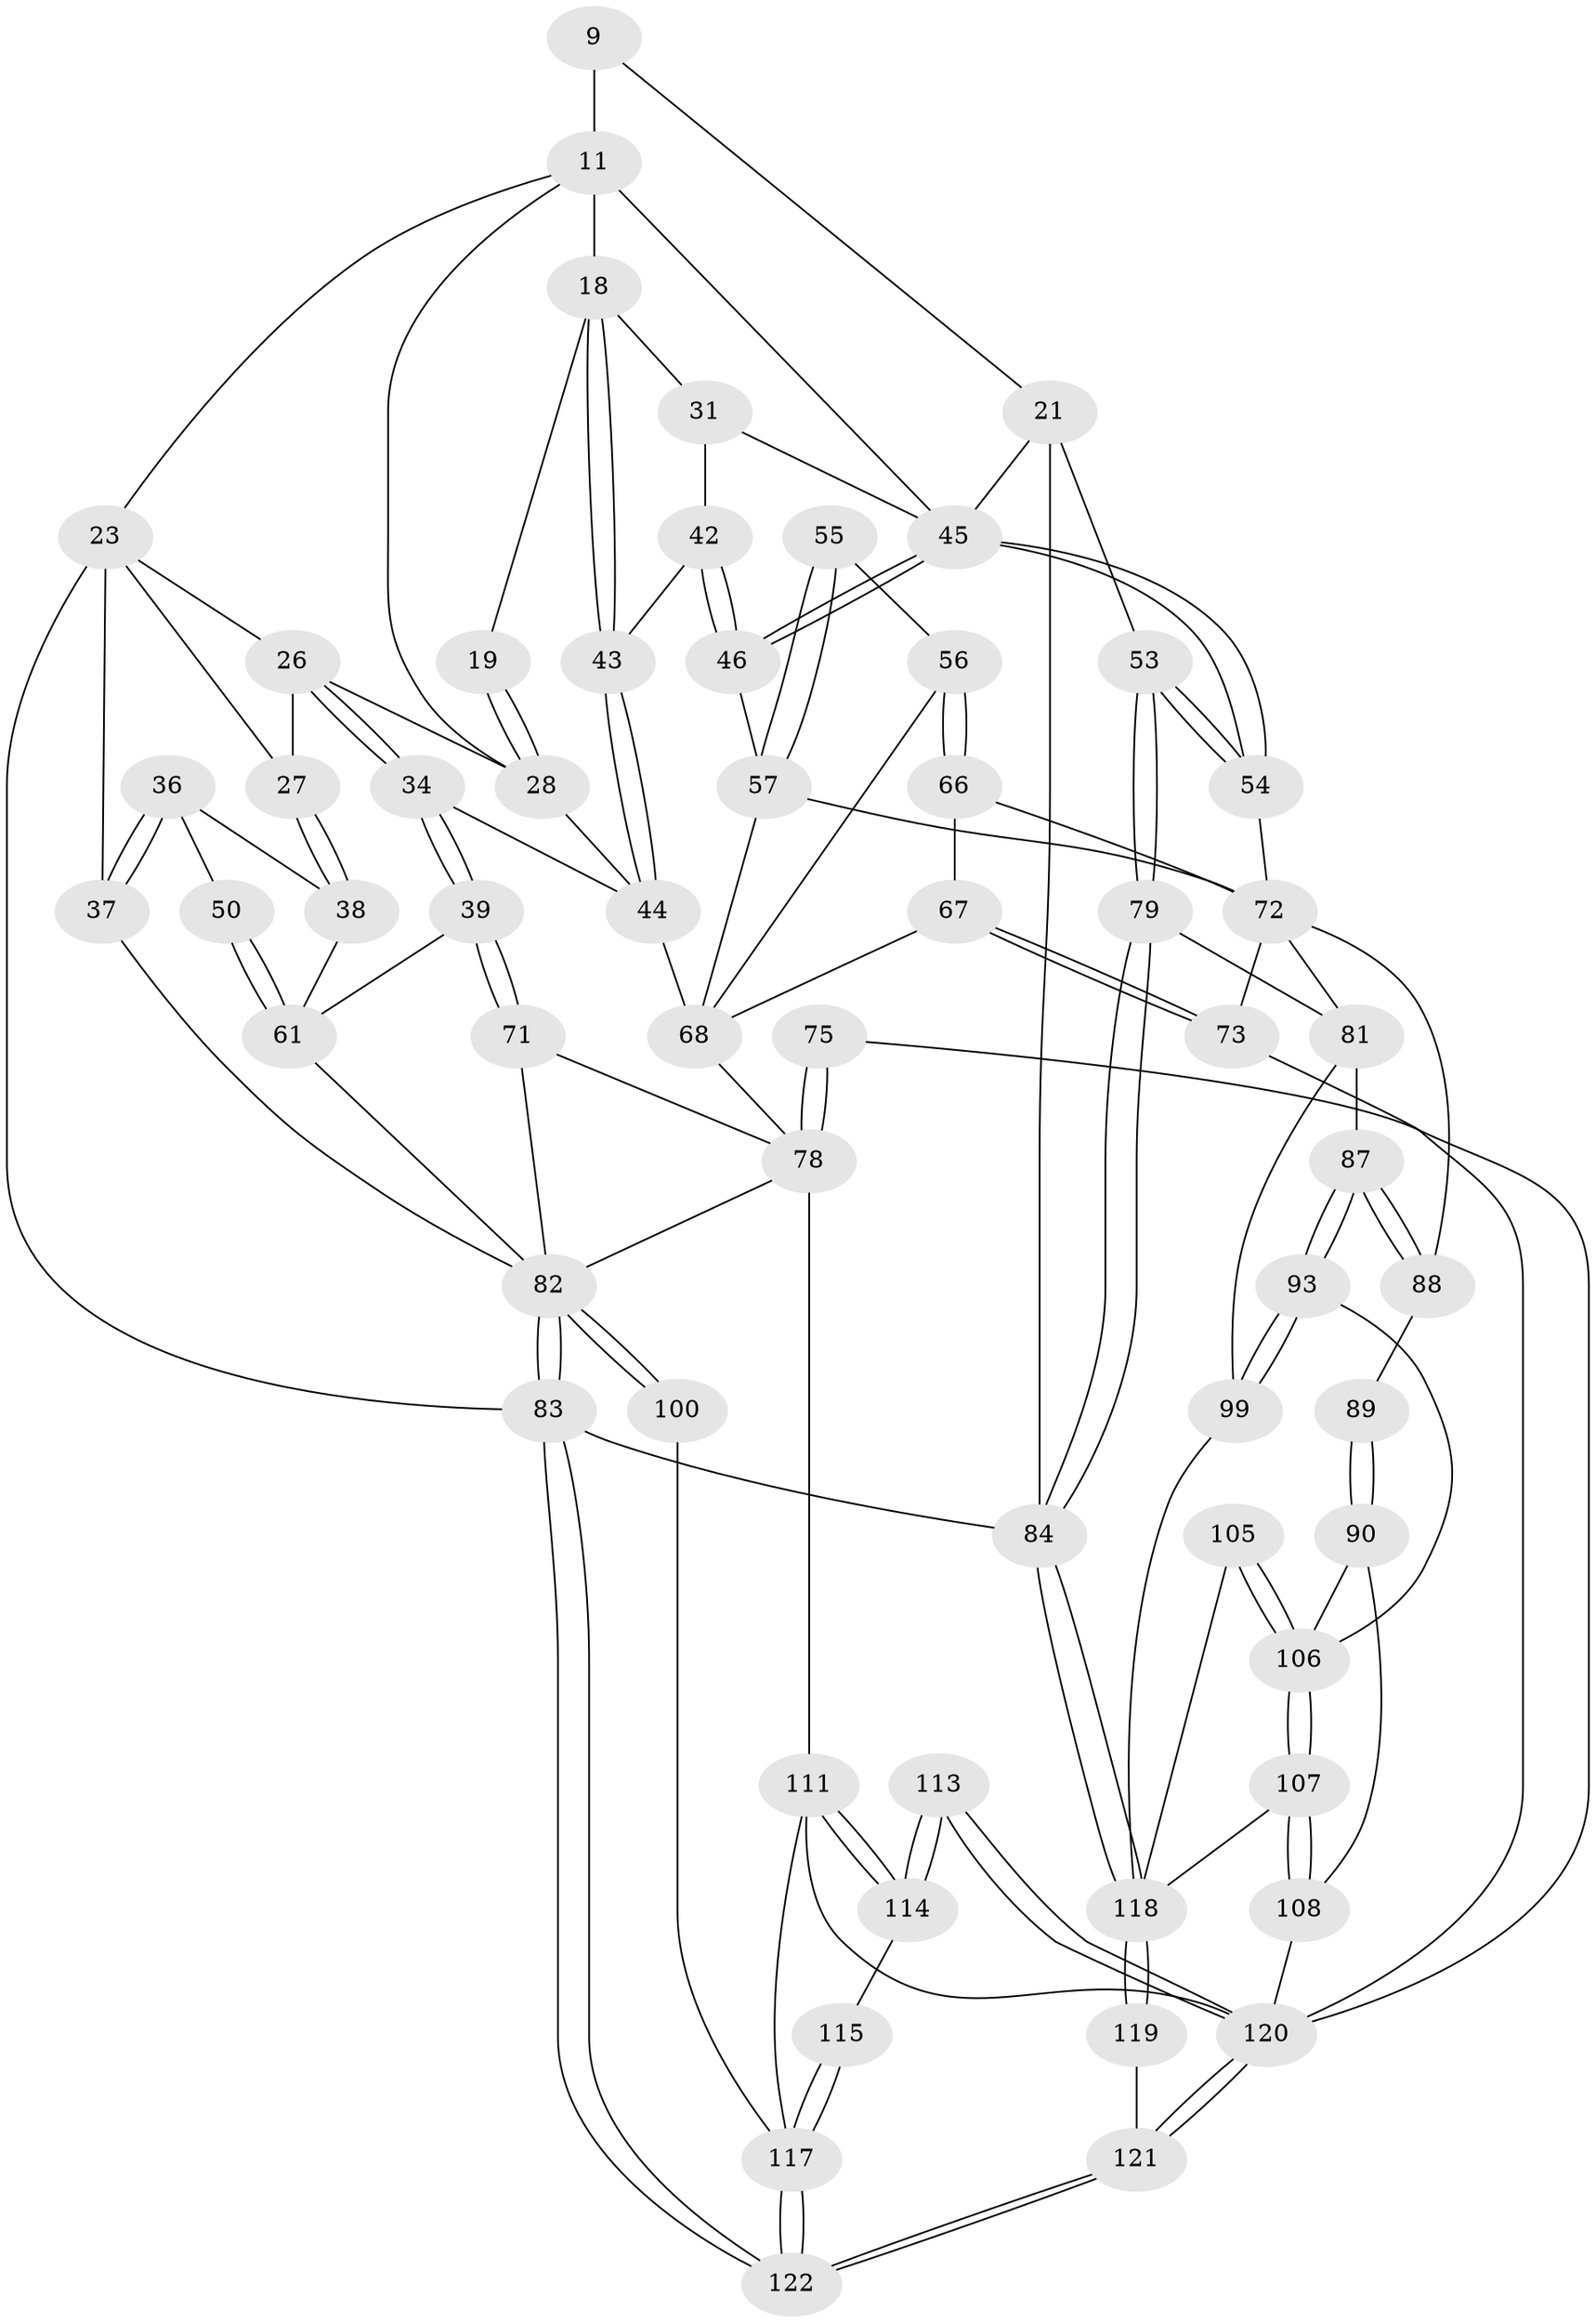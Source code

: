 // original degree distribution, {3: 0.01639344262295082, 6: 0.22950819672131148, 4: 0.2459016393442623, 5: 0.5081967213114754}
// Generated by graph-tools (version 1.1) at 2025/00/03/09/25 05:00:30]
// undirected, 61 vertices, 141 edges
graph export_dot {
graph [start="1"]
  node [color=gray90,style=filled];
  9 [pos="+0.7923167517561015+0.10245968396524932"];
  11 [pos="+0.627704328576156+0",super="+10+7"];
  18 [pos="+0.5543465808656151+0.16208111728314706",super="+17"];
  19 [pos="+0.42937687504071376+0.15046959799521128"];
  21 [pos="+1+0.08540348145336163",super="+8+20"];
  23 [pos="+0.03050001999223759+0.1058246598754686",super="+16+22"];
  26 [pos="+0.2390357513485517+0.15485096882618887",super="+14+15"];
  27 [pos="+0.18657968567822406+0.17268414003435076",super="+25"];
  28 [pos="+0.3956853729373011+0.20343587630884466",super="+13+12"];
  31 [pos="+0.7019871627095691+0.19170198659598148"];
  34 [pos="+0.320588030519183+0.3261224900771563"];
  36 [pos="+0+0.3103576713944332"];
  37 [pos="+0+0.3275420413080805"];
  38 [pos="+0.12292175365196055+0.22687759761753803",super="+35"];
  39 [pos="+0.29609844760752807+0.3406618277305182"];
  42 [pos="+0.5668066375111805+0.19213693343476884"];
  43 [pos="+0.564438146099409+0.19037284394446138"];
  44 [pos="+0.5334714732814362+0.2434789937721327",super="+33"];
  45 [pos="+0.7866263266426369+0.3169402296134574",super="+30"];
  46 [pos="+0.6517275089816937+0.29751528227806784"];
  50 [pos="+0.04596730568250331+0.34946928714488656"];
  53 [pos="+1+0.3442909515141634"];
  54 [pos="+0.8341371126820813+0.39479199102704715"];
  55 [pos="+0.5208068656245274+0.3925862726106763"];
  56 [pos="+0.43135244815621365+0.37045482819750286"];
  57 [pos="+0.5738151795378904+0.43724058389120646",super="+47+48"];
  61 [pos="+0.09729188910016133+0.43021653396505716",super="+40+41"];
  66 [pos="+0.4793958160802903+0.4874384500161946"];
  67 [pos="+0.42358681691850497+0.49670283598922566"];
  68 [pos="+0.40251425103895494+0.4879874771680703",super="+51+52+49"];
  71 [pos="+0.250104504848584+0.44583613583127985"];
  72 [pos="+0.5372702530895882+0.5833612723776185",super="+65"];
  73 [pos="+0.5004052366993869+0.6066654895146926"];
  75 [pos="+0.359164836780627+0.614799049441441"];
  78 [pos="+0.28280041192515576+0.6397194125095614",super="+76+70+69"];
  79 [pos="+1+0.7045123995939353"];
  81 [pos="+0.9742433528237046+0.6309336610998367",super="+80"];
  82 [pos="+0+0.7662494863561948",super="+77"];
  83 [pos="+0+1",super="+3"];
  84 [pos="+1+1",super="+2"];
  87 [pos="+0.8054272794713488+0.6304671270150229"];
  88 [pos="+0.7915574902435503+0.5663998712167758",super="+86"];
  89 [pos="+0.6268109791787813+0.655376948947001"];
  90 [pos="+0.6616681664542207+0.7281778987459031"];
  93 [pos="+0.7969780010926759+0.6724691400960193"];
  99 [pos="+0.9483206680405435+0.7600760068461428"];
  100 [pos="+0+0.7630071422738931"];
  105 [pos="+0.8358917664444717+0.8416863605095843"];
  106 [pos="+0.7027074879510191+0.8818527973142394",super="+95+94"];
  107 [pos="+0.6583567815410564+0.971583272954979"];
  108 [pos="+0.593018814111217+0.9180616491340976",super="+91"];
  111 [pos="+0.2663069094800173+0.8607292633740482",super="+98"];
  113 [pos="+0.3490799324357556+0.963797657078402"];
  114 [pos="+0.31957749746279374+0.9441435265314767"];
  115 [pos="+0.22603072763727627+0.942454181237529"];
  117 [pos="+0.16847552523302906+0.9926013331380638",super="+102+101+112"];
  118 [pos="+1+1",super="+103+116"];
  119 [pos="+0.744561294935265+1"];
  120 [pos="+0.37739519504824587+1",super="+109+110"];
  121 [pos="+0.3665767434447127+1"];
  122 [pos="+0.07816673010790866+1"];
  9 -- 21;
  9 -- 11 [weight=2];
  11 -- 28;
  11 -- 23;
  11 -- 45;
  11 -- 18;
  18 -- 19;
  18 -- 43;
  18 -- 43;
  18 -- 31;
  19 -- 28 [weight=2];
  19 -- 28;
  21 -- 84 [weight=2];
  21 -- 53;
  21 -- 45;
  23 -- 27;
  23 -- 83 [weight=2];
  23 -- 26;
  23 -- 37;
  26 -- 27 [weight=2];
  26 -- 34;
  26 -- 34;
  26 -- 28;
  27 -- 38 [weight=2];
  27 -- 38;
  28 -- 44;
  31 -- 42;
  31 -- 45;
  34 -- 39;
  34 -- 39;
  34 -- 44;
  36 -- 37;
  36 -- 37;
  36 -- 50;
  36 -- 38;
  37 -- 82;
  38 -- 61;
  39 -- 71;
  39 -- 71;
  39 -- 61;
  42 -- 43;
  42 -- 46;
  42 -- 46;
  43 -- 44;
  43 -- 44;
  44 -- 68 [weight=2];
  45 -- 46;
  45 -- 46;
  45 -- 54;
  45 -- 54;
  46 -- 57;
  50 -- 61 [weight=2];
  50 -- 61;
  53 -- 54;
  53 -- 54;
  53 -- 79;
  53 -- 79;
  54 -- 72;
  55 -- 56;
  55 -- 57 [weight=2];
  55 -- 57;
  56 -- 66;
  56 -- 66;
  56 -- 68;
  57 -- 68;
  57 -- 72;
  61 -- 82;
  66 -- 67;
  66 -- 72;
  67 -- 68;
  67 -- 73;
  67 -- 73;
  68 -- 78;
  71 -- 78;
  71 -- 82;
  72 -- 73;
  72 -- 88 [weight=2];
  72 -- 81;
  73 -- 120;
  75 -- 78 [weight=2];
  75 -- 78;
  75 -- 120;
  78 -- 82;
  78 -- 111;
  79 -- 84;
  79 -- 84;
  79 -- 81;
  81 -- 87;
  81 -- 99;
  82 -- 83;
  82 -- 83;
  82 -- 100 [weight=2];
  82 -- 100;
  83 -- 122;
  83 -- 122;
  83 -- 84 [weight=2];
  84 -- 118;
  84 -- 118;
  87 -- 88;
  87 -- 88;
  87 -- 93;
  87 -- 93;
  88 -- 89 [weight=2];
  89 -- 90;
  89 -- 90;
  90 -- 106;
  90 -- 108;
  93 -- 99;
  93 -- 99;
  93 -- 106;
  99 -- 118;
  100 -- 117;
  105 -- 106 [weight=2];
  105 -- 106;
  105 -- 118;
  106 -- 107;
  106 -- 107;
  107 -- 108;
  107 -- 108;
  107 -- 118;
  108 -- 120 [weight=2];
  111 -- 114;
  111 -- 114;
  111 -- 117 [weight=2];
  111 -- 120;
  113 -- 114;
  113 -- 114;
  113 -- 120 [weight=2];
  113 -- 120;
  114 -- 115;
  115 -- 117 [weight=2];
  115 -- 117;
  117 -- 122;
  117 -- 122;
  118 -- 119 [weight=2];
  118 -- 119;
  119 -- 121;
  120 -- 121;
  120 -- 121;
  121 -- 122;
  121 -- 122;
}
